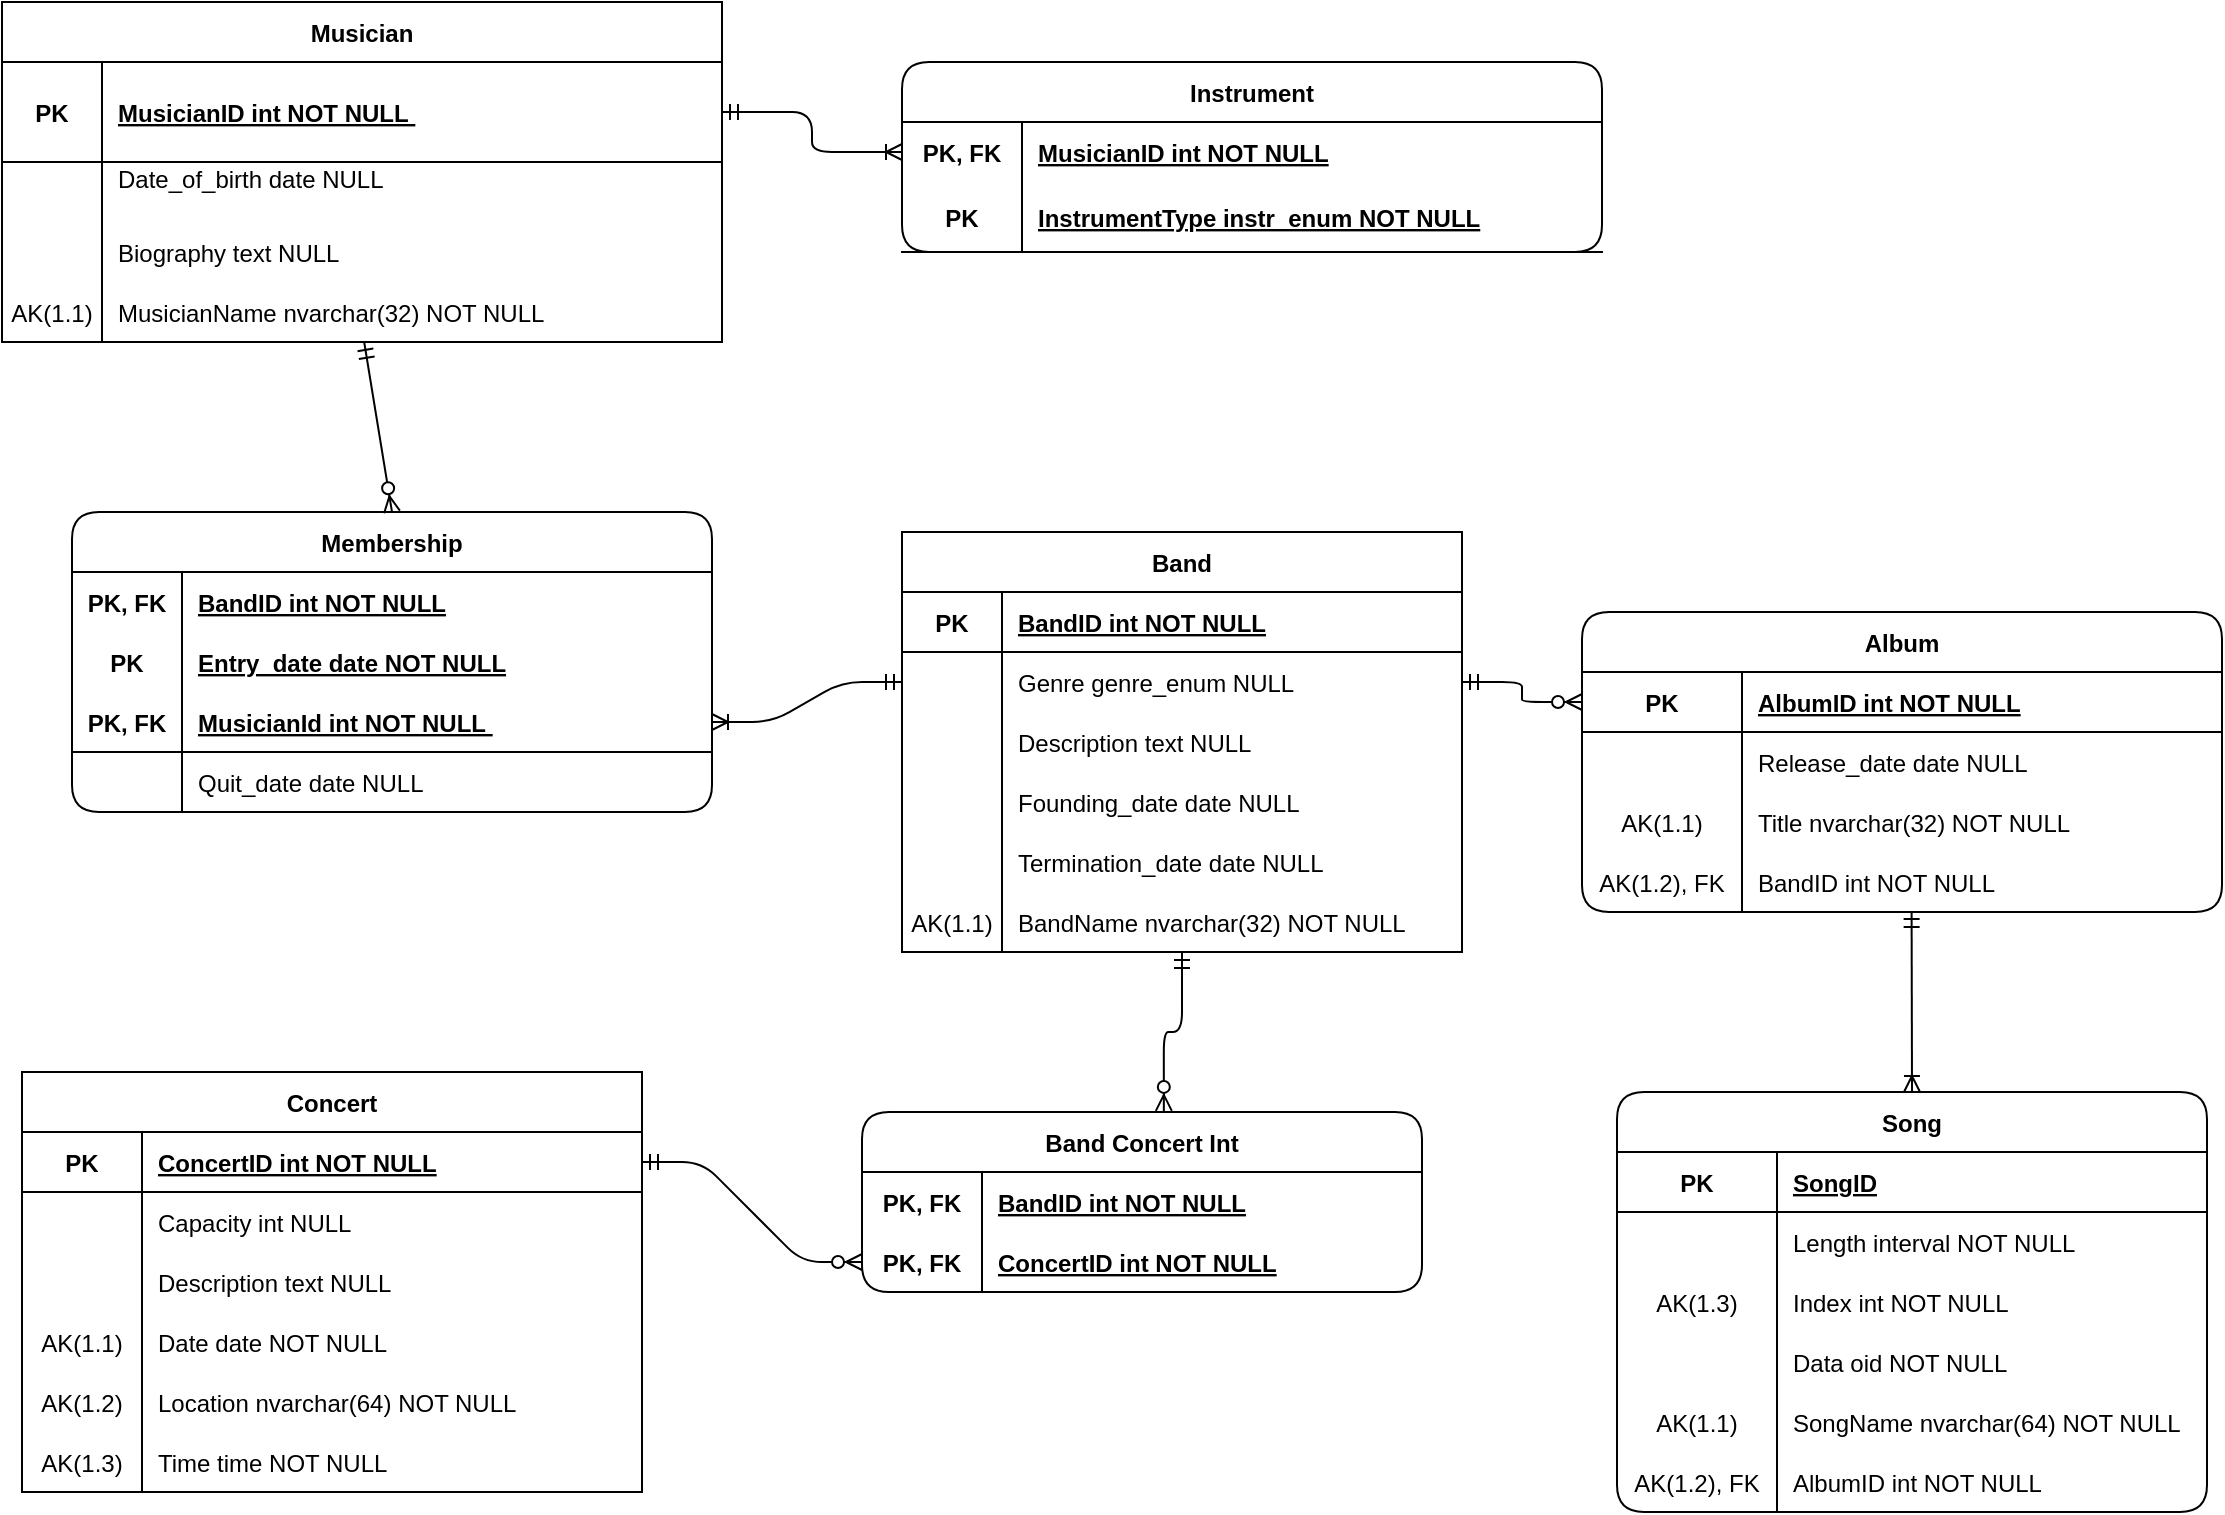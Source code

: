 <mxfile version="20.0.3" type="device"><diagram id="R2lEEEUBdFMjLlhIrx00" name="Page-1"><mxGraphModel dx="1850" dy="1039" grid="1" gridSize="10" guides="1" tooltips="1" connect="1" arrows="1" fold="1" page="1" pageScale="1" pageWidth="850" pageHeight="1100" math="0" shadow="0" extFonts="Permanent Marker^https://fonts.googleapis.com/css?family=Permanent+Marker"><root><mxCell id="0"/><mxCell id="1" parent="0"/><mxCell id="xTZZVAkyk7lXXbGKbWj4-20" value="Instrument" style="shape=table;startSize=30;container=1;collapsible=1;childLayout=tableLayout;fixedRows=1;rowLines=0;fontStyle=1;align=center;resizeLast=1;rounded=1;" parent="1" vertex="1"><mxGeometry x="390" y="45" width="350" height="95" as="geometry"/></mxCell><mxCell id="xTZZVAkyk7lXXbGKbWj4-21" value="" style="shape=partialRectangle;collapsible=0;dropTarget=0;pointerEvents=0;fillColor=none;top=0;left=0;bottom=0;right=0;points=[[0,0.5],[1,0.5]];portConstraint=eastwest;" parent="xTZZVAkyk7lXXbGKbWj4-20" vertex="1"><mxGeometry y="30" width="350" height="30" as="geometry"/></mxCell><mxCell id="xTZZVAkyk7lXXbGKbWj4-22" value="PK, FK" style="shape=partialRectangle;connectable=0;fillColor=none;top=0;left=0;bottom=0;right=0;fontStyle=1;overflow=hidden;" parent="xTZZVAkyk7lXXbGKbWj4-21" vertex="1"><mxGeometry width="60" height="30" as="geometry"><mxRectangle width="60" height="30" as="alternateBounds"/></mxGeometry></mxCell><mxCell id="xTZZVAkyk7lXXbGKbWj4-23" value="MusicianID int NOT NULL" style="shape=partialRectangle;connectable=0;fillColor=none;top=0;left=0;bottom=0;right=0;align=left;spacingLeft=6;fontStyle=5;overflow=hidden;" parent="xTZZVAkyk7lXXbGKbWj4-21" vertex="1"><mxGeometry x="60" width="290" height="30" as="geometry"><mxRectangle width="290" height="30" as="alternateBounds"/></mxGeometry></mxCell><mxCell id="xTZZVAkyk7lXXbGKbWj4-24" value="" style="shape=partialRectangle;collapsible=0;dropTarget=0;pointerEvents=0;fillColor=none;top=0;left=0;bottom=1;right=0;points=[[0,0.5],[1,0.5]];portConstraint=eastwest;" parent="xTZZVAkyk7lXXbGKbWj4-20" vertex="1"><mxGeometry y="60" width="350" height="35" as="geometry"/></mxCell><mxCell id="xTZZVAkyk7lXXbGKbWj4-25" value="PK" style="shape=partialRectangle;connectable=0;fillColor=none;top=0;left=0;bottom=0;right=0;fontStyle=1;overflow=hidden;" parent="xTZZVAkyk7lXXbGKbWj4-24" vertex="1"><mxGeometry width="60" height="35" as="geometry"><mxRectangle width="60" height="35" as="alternateBounds"/></mxGeometry></mxCell><mxCell id="xTZZVAkyk7lXXbGKbWj4-26" value="InstrumentType instr_enum NOT NULL" style="shape=partialRectangle;connectable=0;fillColor=none;top=0;left=0;bottom=0;right=0;align=left;spacingLeft=6;fontStyle=5;overflow=hidden;" parent="xTZZVAkyk7lXXbGKbWj4-24" vertex="1"><mxGeometry x="60" width="290" height="35" as="geometry"><mxRectangle width="290" height="35" as="alternateBounds"/></mxGeometry></mxCell><object label="Musician" Biography="Text NULL" id="C-vyLk0tnHw3VtMMgP7b-23"><mxCell style="shape=table;startSize=30;container=1;collapsible=1;childLayout=tableLayout;fixedRows=1;rowLines=0;fontStyle=1;align=center;resizeLast=1;" parent="1" vertex="1"><mxGeometry x="-60" y="15" width="360" height="170" as="geometry"/></mxCell></object><mxCell id="C-vyLk0tnHw3VtMMgP7b-24" value="" style="shape=partialRectangle;collapsible=0;dropTarget=0;pointerEvents=0;fillColor=none;points=[[0,0.5],[1,0.5]];portConstraint=eastwest;top=0;left=0;right=0;bottom=1;" parent="C-vyLk0tnHw3VtMMgP7b-23" vertex="1"><mxGeometry y="30" width="360" height="50" as="geometry"/></mxCell><mxCell id="C-vyLk0tnHw3VtMMgP7b-25" value="PK" style="shape=partialRectangle;overflow=hidden;connectable=0;fillColor=none;top=0;left=0;bottom=0;right=0;fontStyle=1;" parent="C-vyLk0tnHw3VtMMgP7b-24" vertex="1"><mxGeometry width="50.0" height="50" as="geometry"><mxRectangle width="50.0" height="50" as="alternateBounds"/></mxGeometry></mxCell><mxCell id="C-vyLk0tnHw3VtMMgP7b-26" value="MusicianID int NOT NULL " style="shape=partialRectangle;overflow=hidden;connectable=0;fillColor=none;top=0;left=0;bottom=0;right=0;align=left;spacingLeft=6;fontStyle=5;" parent="C-vyLk0tnHw3VtMMgP7b-24" vertex="1"><mxGeometry x="50.0" width="310.0" height="50" as="geometry"><mxRectangle width="310.0" height="50" as="alternateBounds"/></mxGeometry></mxCell><mxCell id="C-vyLk0tnHw3VtMMgP7b-27" value="" style="shape=partialRectangle;collapsible=0;dropTarget=0;pointerEvents=0;fillColor=none;points=[[0,0.5],[1,0.5]];portConstraint=eastwest;top=0;left=0;right=0;bottom=0;" parent="C-vyLk0tnHw3VtMMgP7b-23" vertex="1"><mxGeometry y="80" width="360" height="30" as="geometry"/></mxCell><mxCell id="C-vyLk0tnHw3VtMMgP7b-28" value="" style="shape=partialRectangle;overflow=hidden;connectable=0;fillColor=none;top=0;left=0;bottom=0;right=0;" parent="C-vyLk0tnHw3VtMMgP7b-27" vertex="1"><mxGeometry width="50.0" height="30" as="geometry"><mxRectangle width="50.0" height="30" as="alternateBounds"/></mxGeometry></mxCell><mxCell id="C-vyLk0tnHw3VtMMgP7b-29" value="Date_of_birth date NULL&#10;" style="shape=partialRectangle;overflow=hidden;connectable=0;fillColor=none;top=0;left=0;bottom=0;right=0;align=left;spacingLeft=6;fontStyle=0" parent="C-vyLk0tnHw3VtMMgP7b-27" vertex="1"><mxGeometry x="50.0" width="310.0" height="30" as="geometry"><mxRectangle width="310.0" height="30" as="alternateBounds"/></mxGeometry></mxCell><mxCell id="u8wrcZHTgbSGfbCjMqY_-5" value="" style="shape=partialRectangle;collapsible=0;dropTarget=0;pointerEvents=0;fillColor=none;points=[[0,0.5],[1,0.5]];portConstraint=eastwest;top=0;left=0;right=0;bottom=0;" parent="C-vyLk0tnHw3VtMMgP7b-23" vertex="1"><mxGeometry y="110" width="360" height="30" as="geometry"/></mxCell><mxCell id="u8wrcZHTgbSGfbCjMqY_-6" value="" style="shape=partialRectangle;overflow=hidden;connectable=0;fillColor=none;top=0;left=0;bottom=0;right=0;" parent="u8wrcZHTgbSGfbCjMqY_-5" vertex="1"><mxGeometry width="50.0" height="30" as="geometry"><mxRectangle width="50.0" height="30" as="alternateBounds"/></mxGeometry></mxCell><mxCell id="u8wrcZHTgbSGfbCjMqY_-7" value="Biography text NULL" style="shape=partialRectangle;overflow=hidden;connectable=0;fillColor=none;top=0;left=0;bottom=0;right=0;align=left;spacingLeft=6;fontStyle=0" parent="u8wrcZHTgbSGfbCjMqY_-5" vertex="1"><mxGeometry x="50.0" width="310.0" height="30" as="geometry"><mxRectangle width="310.0" height="30" as="alternateBounds"/></mxGeometry></mxCell><mxCell id="u8wrcZHTgbSGfbCjMqY_-8" value="" style="shape=partialRectangle;collapsible=0;dropTarget=0;pointerEvents=0;fillColor=none;points=[[0,0.5],[1,0.5]];portConstraint=eastwest;top=0;left=0;right=0;bottom=0;" parent="C-vyLk0tnHw3VtMMgP7b-23" vertex="1"><mxGeometry y="140" width="360" height="30" as="geometry"/></mxCell><mxCell id="u8wrcZHTgbSGfbCjMqY_-9" value="AK(1.1)" style="shape=partialRectangle;overflow=hidden;connectable=0;fillColor=none;top=0;left=0;bottom=0;right=0;" parent="u8wrcZHTgbSGfbCjMqY_-8" vertex="1"><mxGeometry width="50.0" height="30" as="geometry"><mxRectangle width="50.0" height="30" as="alternateBounds"/></mxGeometry></mxCell><mxCell id="u8wrcZHTgbSGfbCjMqY_-10" value="MusicianName nvarchar(32) NOT NULL" style="shape=partialRectangle;overflow=hidden;connectable=0;fillColor=none;top=0;left=0;bottom=0;right=0;align=left;spacingLeft=6;fontStyle=0" parent="u8wrcZHTgbSGfbCjMqY_-8" vertex="1"><mxGeometry x="50.0" width="310.0" height="30" as="geometry"><mxRectangle width="310.0" height="30" as="alternateBounds"/></mxGeometry></mxCell><mxCell id="xTZZVAkyk7lXXbGKbWj4-35" value="" style="edgeStyle=orthogonalEdgeStyle;fontSize=12;html=1;endArrow=ERoneToMany;startArrow=ERmandOne;entryX=0;entryY=0.5;entryDx=0;entryDy=0;exitX=1;exitY=0.5;exitDx=0;exitDy=0;" parent="1" source="C-vyLk0tnHw3VtMMgP7b-24" target="xTZZVAkyk7lXXbGKbWj4-21" edge="1"><mxGeometry width="100" height="100" relative="1" as="geometry"><mxPoint x="333" y="47" as="sourcePoint"/><mxPoint x="430" y="40" as="targetPoint"/></mxGeometry></mxCell><mxCell id="xTZZVAkyk7lXXbGKbWj4-69" value="Membership" style="shape=table;startSize=30;container=1;collapsible=1;childLayout=tableLayout;fixedRows=1;rowLines=0;fontStyle=1;align=center;resizeLast=1;pointerEvents=0;fillColor=none;rounded=1;" parent="1" vertex="1"><mxGeometry x="-25" y="270" width="320" height="150" as="geometry"><mxRectangle x="-15" y="320" width="100" height="30" as="alternateBounds"/></mxGeometry></mxCell><mxCell id="xTZZVAkyk7lXXbGKbWj4-70" value="" style="shape=partialRectangle;collapsible=0;dropTarget=0;pointerEvents=0;fillColor=none;top=0;left=0;bottom=0;right=0;points=[[0,0.5],[1,0.5]];portConstraint=eastwest;" parent="xTZZVAkyk7lXXbGKbWj4-69" vertex="1"><mxGeometry y="30" width="320" height="30" as="geometry"/></mxCell><mxCell id="xTZZVAkyk7lXXbGKbWj4-71" value="PK, FK" style="shape=partialRectangle;connectable=0;fillColor=none;top=0;left=0;bottom=0;right=0;fontStyle=1;overflow=hidden;" parent="xTZZVAkyk7lXXbGKbWj4-70" vertex="1"><mxGeometry width="55.0" height="30" as="geometry"><mxRectangle width="55.0" height="30" as="alternateBounds"/></mxGeometry></mxCell><mxCell id="xTZZVAkyk7lXXbGKbWj4-72" value="BandID int NOT NULL" style="shape=partialRectangle;connectable=0;fillColor=none;top=0;left=0;bottom=0;right=0;align=left;spacingLeft=6;fontStyle=5;overflow=hidden;" parent="xTZZVAkyk7lXXbGKbWj4-70" vertex="1"><mxGeometry x="55.0" width="265.0" height="30" as="geometry"><mxRectangle width="265.0" height="30" as="alternateBounds"/></mxGeometry></mxCell><mxCell id="xTZZVAkyk7lXXbGKbWj4-76" value="" style="shape=partialRectangle;collapsible=0;dropTarget=0;pointerEvents=0;fillColor=none;top=0;left=0;bottom=0;right=0;points=[[0,0.5],[1,0.5]];portConstraint=eastwest;" parent="xTZZVAkyk7lXXbGKbWj4-69" vertex="1"><mxGeometry y="60" width="320" height="30" as="geometry"/></mxCell><mxCell id="xTZZVAkyk7lXXbGKbWj4-77" value="PK" style="shape=partialRectangle;connectable=0;fillColor=none;top=0;left=0;bottom=0;right=0;editable=1;overflow=hidden;fontStyle=1" parent="xTZZVAkyk7lXXbGKbWj4-76" vertex="1"><mxGeometry width="55.0" height="30" as="geometry"><mxRectangle width="55.0" height="30" as="alternateBounds"/></mxGeometry></mxCell><mxCell id="xTZZVAkyk7lXXbGKbWj4-78" value="Entry_date date NOT NULL" style="shape=partialRectangle;connectable=0;fillColor=none;top=0;left=0;bottom=0;right=0;align=left;spacingLeft=6;overflow=hidden;shadow=0;fontStyle=5" parent="xTZZVAkyk7lXXbGKbWj4-76" vertex="1"><mxGeometry x="55.0" width="265.0" height="30" as="geometry"><mxRectangle width="265.0" height="30" as="alternateBounds"/></mxGeometry></mxCell><mxCell id="xTZZVAkyk7lXXbGKbWj4-73" value="" style="shape=partialRectangle;collapsible=0;dropTarget=0;pointerEvents=0;fillColor=none;top=0;left=0;bottom=0;right=0;points=[[0,0.5],[1,0.5]];portConstraint=eastwest;" parent="xTZZVAkyk7lXXbGKbWj4-69" vertex="1"><mxGeometry y="90" width="320" height="30" as="geometry"/></mxCell><mxCell id="xTZZVAkyk7lXXbGKbWj4-74" value="PK, FK" style="shape=partialRectangle;connectable=0;fillColor=none;top=0;left=0;bottom=1;right=0;fontStyle=1;overflow=hidden;" parent="xTZZVAkyk7lXXbGKbWj4-73" vertex="1"><mxGeometry width="55.0" height="30" as="geometry"><mxRectangle width="55.0" height="30" as="alternateBounds"/></mxGeometry></mxCell><mxCell id="xTZZVAkyk7lXXbGKbWj4-75" value="MusicianId int NOT NULL " style="shape=partialRectangle;connectable=0;fillColor=none;top=0;left=0;bottom=1;right=0;align=left;spacingLeft=6;fontStyle=5;overflow=hidden;" parent="xTZZVAkyk7lXXbGKbWj4-73" vertex="1"><mxGeometry x="55.0" width="265.0" height="30" as="geometry"><mxRectangle width="265.0" height="30" as="alternateBounds"/></mxGeometry></mxCell><mxCell id="xTZZVAkyk7lXXbGKbWj4-79" value="" style="shape=partialRectangle;collapsible=0;dropTarget=0;pointerEvents=0;fillColor=none;top=0;left=0;bottom=0;right=0;points=[[0,0.5],[1,0.5]];portConstraint=eastwest;" parent="xTZZVAkyk7lXXbGKbWj4-69" vertex="1"><mxGeometry y="120" width="320" height="30" as="geometry"/></mxCell><mxCell id="xTZZVAkyk7lXXbGKbWj4-80" value="" style="shape=partialRectangle;connectable=0;fillColor=none;top=0;left=0;bottom=0;right=0;editable=1;overflow=hidden;" parent="xTZZVAkyk7lXXbGKbWj4-79" vertex="1"><mxGeometry width="55.0" height="30" as="geometry"><mxRectangle width="55.0" height="30" as="alternateBounds"/></mxGeometry></mxCell><mxCell id="xTZZVAkyk7lXXbGKbWj4-81" value="Quit_date date NULL" style="shape=partialRectangle;connectable=0;fillColor=none;top=0;left=0;bottom=0;right=0;align=left;spacingLeft=6;overflow=hidden;" parent="xTZZVAkyk7lXXbGKbWj4-79" vertex="1"><mxGeometry x="55.0" width="265.0" height="30" as="geometry"><mxRectangle width="265.0" height="30" as="alternateBounds"/></mxGeometry></mxCell><mxCell id="xTZZVAkyk7lXXbGKbWj4-84" value="Band" style="shape=table;startSize=30;container=1;collapsible=1;childLayout=tableLayout;fixedRows=1;rowLines=0;fontStyle=1;align=center;resizeLast=1;rounded=0;pointerEvents=0;fillColor=none;shadow=0;sketch=0;" parent="1" vertex="1"><mxGeometry x="390" y="280" width="280" height="210" as="geometry"/></mxCell><mxCell id="xTZZVAkyk7lXXbGKbWj4-85" value="" style="shape=partialRectangle;collapsible=0;dropTarget=0;pointerEvents=0;fillColor=none;top=0;left=0;bottom=1;right=0;points=[[0,0.5],[1,0.5]];portConstraint=eastwest;" parent="xTZZVAkyk7lXXbGKbWj4-84" vertex="1"><mxGeometry y="30" width="280" height="30" as="geometry"/></mxCell><mxCell id="xTZZVAkyk7lXXbGKbWj4-86" value="PK" style="shape=partialRectangle;connectable=0;fillColor=none;top=0;left=0;bottom=0;right=0;fontStyle=1;overflow=hidden;" parent="xTZZVAkyk7lXXbGKbWj4-85" vertex="1"><mxGeometry width="50.0" height="30" as="geometry"><mxRectangle width="50.0" height="30" as="alternateBounds"/></mxGeometry></mxCell><mxCell id="xTZZVAkyk7lXXbGKbWj4-87" value="BandID int NOT NULL" style="shape=partialRectangle;connectable=0;fillColor=none;top=0;left=0;bottom=0;right=0;align=left;spacingLeft=6;fontStyle=5;overflow=hidden;" parent="xTZZVAkyk7lXXbGKbWj4-85" vertex="1"><mxGeometry x="50.0" width="230.0" height="30" as="geometry"><mxRectangle width="230.0" height="30" as="alternateBounds"/></mxGeometry></mxCell><mxCell id="xTZZVAkyk7lXXbGKbWj4-88" value="" style="shape=partialRectangle;collapsible=0;dropTarget=0;pointerEvents=0;fillColor=none;top=0;left=0;bottom=0;right=0;points=[[0,0.5],[1,0.5]];portConstraint=eastwest;" parent="xTZZVAkyk7lXXbGKbWj4-84" vertex="1"><mxGeometry y="60" width="280" height="30" as="geometry"/></mxCell><mxCell id="xTZZVAkyk7lXXbGKbWj4-89" value="" style="shape=partialRectangle;connectable=0;fillColor=none;top=0;left=0;bottom=0;right=0;editable=1;overflow=hidden;" parent="xTZZVAkyk7lXXbGKbWj4-88" vertex="1"><mxGeometry width="50.0" height="30" as="geometry"><mxRectangle width="50.0" height="30" as="alternateBounds"/></mxGeometry></mxCell><mxCell id="xTZZVAkyk7lXXbGKbWj4-90" value="Genre genre_enum NULL" style="shape=partialRectangle;connectable=0;fillColor=none;top=0;left=0;bottom=0;right=0;align=left;spacingLeft=6;overflow=hidden;" parent="xTZZVAkyk7lXXbGKbWj4-88" vertex="1"><mxGeometry x="50.0" width="230.0" height="30" as="geometry"><mxRectangle width="230.0" height="30" as="alternateBounds"/></mxGeometry></mxCell><mxCell id="ByFdEt-FAsv2OfUIZROb-1" value="" style="shape=partialRectangle;collapsible=0;dropTarget=0;pointerEvents=0;fillColor=none;top=0;left=0;bottom=0;right=0;points=[[0,0.5],[1,0.5]];portConstraint=eastwest;" parent="xTZZVAkyk7lXXbGKbWj4-84" vertex="1"><mxGeometry y="90" width="280" height="30" as="geometry"/></mxCell><mxCell id="ByFdEt-FAsv2OfUIZROb-2" value="" style="shape=partialRectangle;connectable=0;fillColor=none;top=0;left=0;bottom=0;right=0;editable=1;overflow=hidden;" parent="ByFdEt-FAsv2OfUIZROb-1" vertex="1"><mxGeometry width="50.0" height="30" as="geometry"><mxRectangle width="50.0" height="30" as="alternateBounds"/></mxGeometry></mxCell><mxCell id="ByFdEt-FAsv2OfUIZROb-3" value="Description text NULL" style="shape=partialRectangle;connectable=0;fillColor=none;top=0;left=0;bottom=0;right=0;align=left;spacingLeft=6;overflow=hidden;" parent="ByFdEt-FAsv2OfUIZROb-1" vertex="1"><mxGeometry x="50.0" width="230.0" height="30" as="geometry"><mxRectangle width="230.0" height="30" as="alternateBounds"/></mxGeometry></mxCell><mxCell id="xTZZVAkyk7lXXbGKbWj4-91" value="" style="shape=partialRectangle;collapsible=0;dropTarget=0;pointerEvents=0;fillColor=none;top=0;left=0;bottom=0;right=0;points=[[0,0.5],[1,0.5]];portConstraint=eastwest;" parent="xTZZVAkyk7lXXbGKbWj4-84" vertex="1"><mxGeometry y="120" width="280" height="30" as="geometry"/></mxCell><mxCell id="xTZZVAkyk7lXXbGKbWj4-92" value="" style="shape=partialRectangle;connectable=0;fillColor=none;top=0;left=0;bottom=0;right=0;editable=1;overflow=hidden;" parent="xTZZVAkyk7lXXbGKbWj4-91" vertex="1"><mxGeometry width="50.0" height="30" as="geometry"><mxRectangle width="50.0" height="30" as="alternateBounds"/></mxGeometry></mxCell><mxCell id="xTZZVAkyk7lXXbGKbWj4-93" value="Founding_date date NULL" style="shape=partialRectangle;connectable=0;fillColor=none;top=0;left=0;bottom=0;right=0;align=left;spacingLeft=6;overflow=hidden;" parent="xTZZVAkyk7lXXbGKbWj4-91" vertex="1"><mxGeometry x="50.0" width="230.0" height="30" as="geometry"><mxRectangle width="230.0" height="30" as="alternateBounds"/></mxGeometry></mxCell><mxCell id="xTZZVAkyk7lXXbGKbWj4-94" value="" style="shape=partialRectangle;collapsible=0;dropTarget=0;pointerEvents=0;fillColor=none;top=0;left=0;bottom=0;right=0;points=[[0,0.5],[1,0.5]];portConstraint=eastwest;" parent="xTZZVAkyk7lXXbGKbWj4-84" vertex="1"><mxGeometry y="150" width="280" height="30" as="geometry"/></mxCell><mxCell id="xTZZVAkyk7lXXbGKbWj4-95" value="" style="shape=partialRectangle;connectable=0;fillColor=none;top=0;left=0;bottom=0;right=0;editable=1;overflow=hidden;" parent="xTZZVAkyk7lXXbGKbWj4-94" vertex="1"><mxGeometry width="50.0" height="30" as="geometry"><mxRectangle width="50.0" height="30" as="alternateBounds"/></mxGeometry></mxCell><mxCell id="xTZZVAkyk7lXXbGKbWj4-96" value="Termination_date date NULL" style="shape=partialRectangle;connectable=0;fillColor=none;top=0;left=0;bottom=0;right=0;align=left;spacingLeft=6;overflow=hidden;" parent="xTZZVAkyk7lXXbGKbWj4-94" vertex="1"><mxGeometry x="50.0" width="230.0" height="30" as="geometry"><mxRectangle width="230.0" height="30" as="alternateBounds"/></mxGeometry></mxCell><mxCell id="u8wrcZHTgbSGfbCjMqY_-23" value="" style="shape=partialRectangle;collapsible=0;dropTarget=0;pointerEvents=0;fillColor=none;top=0;left=0;bottom=0;right=0;points=[[0,0.5],[1,0.5]];portConstraint=eastwest;" parent="xTZZVAkyk7lXXbGKbWj4-84" vertex="1"><mxGeometry y="180" width="280" height="30" as="geometry"/></mxCell><mxCell id="u8wrcZHTgbSGfbCjMqY_-24" value="AK(1.1)" style="shape=partialRectangle;connectable=0;fillColor=none;top=0;left=0;bottom=0;right=0;editable=1;overflow=hidden;" parent="u8wrcZHTgbSGfbCjMqY_-23" vertex="1"><mxGeometry width="50.0" height="30" as="geometry"><mxRectangle width="50.0" height="30" as="alternateBounds"/></mxGeometry></mxCell><mxCell id="u8wrcZHTgbSGfbCjMqY_-25" value="BandName nvarchar(32) NOT NULL" style="shape=partialRectangle;connectable=0;fillColor=none;top=0;left=0;bottom=0;right=0;align=left;spacingLeft=6;overflow=hidden;" parent="u8wrcZHTgbSGfbCjMqY_-23" vertex="1"><mxGeometry x="50.0" width="230.0" height="30" as="geometry"><mxRectangle width="230.0" height="30" as="alternateBounds"/></mxGeometry></mxCell><mxCell id="xTZZVAkyk7lXXbGKbWj4-97" value="" style="fontSize=12;html=1;endArrow=ERzeroToMany;startArrow=ERmandOne;entryX=0.5;entryY=0;entryDx=0;entryDy=0;exitX=0.503;exitY=1;exitDx=0;exitDy=0;exitPerimeter=0;" parent="1" source="u8wrcZHTgbSGfbCjMqY_-8" target="xTZZVAkyk7lXXbGKbWj4-69" edge="1"><mxGeometry width="100" height="100" relative="1" as="geometry"><mxPoint x="135" y="190" as="sourcePoint"/><mxPoint x="40" y="260" as="targetPoint"/></mxGeometry></mxCell><mxCell id="xTZZVAkyk7lXXbGKbWj4-98" value="" style="edgeStyle=entityRelationEdgeStyle;fontSize=12;html=1;endArrow=ERoneToMany;startArrow=ERmandOne;entryX=1;entryY=0.5;entryDx=0;entryDy=0;exitX=0;exitY=0.5;exitDx=0;exitDy=0;" parent="1" source="xTZZVAkyk7lXXbGKbWj4-88" target="xTZZVAkyk7lXXbGKbWj4-73" edge="1"><mxGeometry width="100" height="100" relative="1" as="geometry"><mxPoint x="380" y="340" as="sourcePoint"/><mxPoint x="385" y="370" as="targetPoint"/></mxGeometry></mxCell><mxCell id="xTZZVAkyk7lXXbGKbWj4-99" value="Concert" style="shape=table;startSize=30;container=1;collapsible=1;childLayout=tableLayout;fixedRows=1;rowLines=0;fontStyle=1;align=center;resizeLast=1;rounded=0;shadow=0;sketch=0;pointerEvents=0;fillColor=none;" parent="1" vertex="1"><mxGeometry x="-50" y="550" width="310" height="210" as="geometry"/></mxCell><mxCell id="xTZZVAkyk7lXXbGKbWj4-100" value="" style="shape=partialRectangle;collapsible=0;dropTarget=0;pointerEvents=0;fillColor=none;top=0;left=0;bottom=1;right=0;points=[[0,0.5],[1,0.5]];portConstraint=eastwest;" parent="xTZZVAkyk7lXXbGKbWj4-99" vertex="1"><mxGeometry y="30" width="310" height="30" as="geometry"/></mxCell><mxCell id="xTZZVAkyk7lXXbGKbWj4-101" value="PK" style="shape=partialRectangle;connectable=0;fillColor=none;top=0;left=0;bottom=0;right=0;fontStyle=1;overflow=hidden;" parent="xTZZVAkyk7lXXbGKbWj4-100" vertex="1"><mxGeometry width="60" height="30" as="geometry"><mxRectangle width="60" height="30" as="alternateBounds"/></mxGeometry></mxCell><mxCell id="xTZZVAkyk7lXXbGKbWj4-102" value="ConcertID int NOT NULL" style="shape=partialRectangle;connectable=0;fillColor=none;top=0;left=0;bottom=0;right=0;align=left;spacingLeft=6;fontStyle=5;overflow=hidden;" parent="xTZZVAkyk7lXXbGKbWj4-100" vertex="1"><mxGeometry x="60" width="250" height="30" as="geometry"><mxRectangle width="250" height="30" as="alternateBounds"/></mxGeometry></mxCell><mxCell id="xTZZVAkyk7lXXbGKbWj4-106" value="" style="shape=partialRectangle;collapsible=0;dropTarget=0;pointerEvents=0;fillColor=none;top=0;left=0;bottom=0;right=0;points=[[0,0.5],[1,0.5]];portConstraint=eastwest;" parent="xTZZVAkyk7lXXbGKbWj4-99" vertex="1"><mxGeometry y="60" width="310" height="30" as="geometry"/></mxCell><mxCell id="xTZZVAkyk7lXXbGKbWj4-107" value="" style="shape=partialRectangle;connectable=0;fillColor=none;top=0;left=0;bottom=0;right=0;editable=1;overflow=hidden;" parent="xTZZVAkyk7lXXbGKbWj4-106" vertex="1"><mxGeometry width="60" height="30" as="geometry"><mxRectangle width="60" height="30" as="alternateBounds"/></mxGeometry></mxCell><mxCell id="xTZZVAkyk7lXXbGKbWj4-108" value="Capacity int NULL" style="shape=partialRectangle;connectable=0;fillColor=none;top=0;left=0;bottom=0;right=0;align=left;spacingLeft=6;overflow=hidden;" parent="xTZZVAkyk7lXXbGKbWj4-106" vertex="1"><mxGeometry x="60" width="250" height="30" as="geometry"><mxRectangle width="250" height="30" as="alternateBounds"/></mxGeometry></mxCell><mxCell id="O1KJuKW2YErlgRSdxIiz-1" value="" style="shape=partialRectangle;collapsible=0;dropTarget=0;pointerEvents=0;fillColor=none;top=0;left=0;bottom=0;right=0;points=[[0,0.5],[1,0.5]];portConstraint=eastwest;" parent="xTZZVAkyk7lXXbGKbWj4-99" vertex="1"><mxGeometry y="90" width="310" height="30" as="geometry"/></mxCell><mxCell id="O1KJuKW2YErlgRSdxIiz-2" value="" style="shape=partialRectangle;connectable=0;fillColor=none;top=0;left=0;bottom=0;right=0;editable=1;overflow=hidden;" parent="O1KJuKW2YErlgRSdxIiz-1" vertex="1"><mxGeometry width="60" height="30" as="geometry"><mxRectangle width="60" height="30" as="alternateBounds"/></mxGeometry></mxCell><mxCell id="O1KJuKW2YErlgRSdxIiz-3" value="Description text NULL" style="shape=partialRectangle;connectable=0;fillColor=none;top=0;left=0;bottom=0;right=0;align=left;spacingLeft=6;overflow=hidden;" parent="O1KJuKW2YErlgRSdxIiz-1" vertex="1"><mxGeometry x="60" width="250" height="30" as="geometry"><mxRectangle width="250" height="30" as="alternateBounds"/></mxGeometry></mxCell><mxCell id="u8wrcZHTgbSGfbCjMqY_-34" value="" style="shape=partialRectangle;collapsible=0;dropTarget=0;pointerEvents=0;fillColor=none;top=0;left=0;bottom=0;right=0;points=[[0,0.5],[1,0.5]];portConstraint=eastwest;" parent="xTZZVAkyk7lXXbGKbWj4-99" vertex="1"><mxGeometry y="120" width="310" height="30" as="geometry"/></mxCell><mxCell id="u8wrcZHTgbSGfbCjMqY_-35" value="AK(1.1)" style="shape=partialRectangle;connectable=0;fillColor=none;top=0;left=0;bottom=0;right=0;editable=1;overflow=hidden;" parent="u8wrcZHTgbSGfbCjMqY_-34" vertex="1"><mxGeometry width="60" height="30" as="geometry"><mxRectangle width="60" height="30" as="alternateBounds"/></mxGeometry></mxCell><mxCell id="u8wrcZHTgbSGfbCjMqY_-36" value="Date date NOT NULL" style="shape=partialRectangle;connectable=0;fillColor=none;top=0;left=0;bottom=0;right=0;align=left;spacingLeft=6;overflow=hidden;" parent="u8wrcZHTgbSGfbCjMqY_-34" vertex="1"><mxGeometry x="60" width="250" height="30" as="geometry"><mxRectangle width="250" height="30" as="alternateBounds"/></mxGeometry></mxCell><mxCell id="u8wrcZHTgbSGfbCjMqY_-37" value="" style="shape=partialRectangle;collapsible=0;dropTarget=0;pointerEvents=0;fillColor=none;top=0;left=0;bottom=0;right=0;points=[[0,0.5],[1,0.5]];portConstraint=eastwest;" parent="xTZZVAkyk7lXXbGKbWj4-99" vertex="1"><mxGeometry y="150" width="310" height="30" as="geometry"/></mxCell><mxCell id="u8wrcZHTgbSGfbCjMqY_-38" value="AK(1.2)" style="shape=partialRectangle;connectable=0;fillColor=none;top=0;left=0;bottom=0;right=0;editable=1;overflow=hidden;" parent="u8wrcZHTgbSGfbCjMqY_-37" vertex="1"><mxGeometry width="60" height="30" as="geometry"><mxRectangle width="60" height="30" as="alternateBounds"/></mxGeometry></mxCell><mxCell id="u8wrcZHTgbSGfbCjMqY_-39" value="Location nvarchar(64) NOT NULL" style="shape=partialRectangle;connectable=0;fillColor=none;top=0;left=0;bottom=0;right=0;align=left;spacingLeft=6;overflow=hidden;" parent="u8wrcZHTgbSGfbCjMqY_-37" vertex="1"><mxGeometry x="60" width="250" height="30" as="geometry"><mxRectangle width="250" height="30" as="alternateBounds"/></mxGeometry></mxCell><mxCell id="u8wrcZHTgbSGfbCjMqY_-40" value="" style="shape=partialRectangle;collapsible=0;dropTarget=0;pointerEvents=0;fillColor=none;top=0;left=0;bottom=0;right=0;points=[[0,0.5],[1,0.5]];portConstraint=eastwest;" parent="xTZZVAkyk7lXXbGKbWj4-99" vertex="1"><mxGeometry y="180" width="310" height="30" as="geometry"/></mxCell><mxCell id="u8wrcZHTgbSGfbCjMqY_-41" value="AK(1.3)" style="shape=partialRectangle;connectable=0;fillColor=none;top=0;left=0;bottom=0;right=0;editable=1;overflow=hidden;" parent="u8wrcZHTgbSGfbCjMqY_-40" vertex="1"><mxGeometry width="60" height="30" as="geometry"><mxRectangle width="60" height="30" as="alternateBounds"/></mxGeometry></mxCell><mxCell id="u8wrcZHTgbSGfbCjMqY_-42" value="Time time NOT NULL" style="shape=partialRectangle;connectable=0;fillColor=none;top=0;left=0;bottom=0;right=0;align=left;spacingLeft=6;overflow=hidden;" parent="u8wrcZHTgbSGfbCjMqY_-40" vertex="1"><mxGeometry x="60" width="250" height="30" as="geometry"><mxRectangle width="250" height="30" as="alternateBounds"/></mxGeometry></mxCell><mxCell id="xTZZVAkyk7lXXbGKbWj4-115" value="Band Concert Int" style="shape=table;startSize=30;container=0;collapsible=1;childLayout=tableLayout;fixedRows=1;rowLines=0;fontStyle=1;align=center;resizeLast=1;rounded=1;shadow=0;sketch=0;pointerEvents=0;fillColor=none;bottom=0;left=0;" parent="1" vertex="1"><mxGeometry x="370" y="570" width="280" height="90.0" as="geometry"/></mxCell><mxCell id="xTZZVAkyk7lXXbGKbWj4-116" value="" style="shape=partialRectangle;collapsible=0;dropTarget=0;pointerEvents=0;fillColor=none;top=0;left=0;bottom=0;right=0;points=[[0,0.5],[1,0.5]];portConstraint=eastwest;" parent="xTZZVAkyk7lXXbGKbWj4-115" vertex="1"><mxGeometry y="30" width="280" height="30" as="geometry"/></mxCell><mxCell id="xTZZVAkyk7lXXbGKbWj4-117" value="PK, FK" style="shape=partialRectangle;connectable=0;fillColor=none;top=0;left=0;bottom=0;right=0;fontStyle=1;overflow=hidden;" parent="xTZZVAkyk7lXXbGKbWj4-116" vertex="1"><mxGeometry width="60" height="30" as="geometry"><mxRectangle width="60" height="30" as="alternateBounds"/></mxGeometry></mxCell><mxCell id="xTZZVAkyk7lXXbGKbWj4-118" value="BandID int NOT NULL" style="shape=partialRectangle;connectable=0;fillColor=none;top=0;left=0;bottom=0;right=0;align=left;spacingLeft=6;fontStyle=5;overflow=hidden;" parent="xTZZVAkyk7lXXbGKbWj4-116" vertex="1"><mxGeometry x="60" width="220" height="30" as="geometry"><mxRectangle width="220" height="30" as="alternateBounds"/></mxGeometry></mxCell><mxCell id="xTZZVAkyk7lXXbGKbWj4-119" value="" style="shape=partialRectangle;collapsible=0;dropTarget=0;pointerEvents=0;fillColor=none;top=0;left=0;bottom=0;right=0;points=[[0,0.5],[1,0.5]];portConstraint=eastwest;" parent="xTZZVAkyk7lXXbGKbWj4-115" vertex="1"><mxGeometry y="60" width="280" height="30" as="geometry"/></mxCell><mxCell id="xTZZVAkyk7lXXbGKbWj4-120" value="PK, FK" style="shape=partialRectangle;connectable=0;fillColor=none;top=0;left=0;bottom=0;right=0;fontStyle=1;overflow=hidden;" parent="xTZZVAkyk7lXXbGKbWj4-119" vertex="1"><mxGeometry width="60" height="30" as="geometry"><mxRectangle width="60" height="30" as="alternateBounds"/></mxGeometry></mxCell><mxCell id="xTZZVAkyk7lXXbGKbWj4-121" value="ConcertID int NOT NULL" style="shape=partialRectangle;connectable=0;fillColor=none;top=0;left=0;bottom=0;right=0;align=left;spacingLeft=6;fontStyle=5;overflow=hidden;" parent="xTZZVAkyk7lXXbGKbWj4-119" vertex="1"><mxGeometry x="60" width="220" height="30" as="geometry"><mxRectangle width="220" height="30" as="alternateBounds"/></mxGeometry></mxCell><mxCell id="xTZZVAkyk7lXXbGKbWj4-137" value="" style="edgeStyle=orthogonalEdgeStyle;fontSize=12;html=1;endArrow=ERzeroToMany;startArrow=ERmandOne;exitX=0.5;exitY=1;exitDx=0;exitDy=0;entryX=0.539;entryY=-0.006;entryDx=0;entryDy=0;entryPerimeter=0;" parent="1" source="xTZZVAkyk7lXXbGKbWj4-84" target="xTZZVAkyk7lXXbGKbWj4-115" edge="1"><mxGeometry width="100" height="100" relative="1" as="geometry"><mxPoint x="690" y="460" as="sourcePoint"/><mxPoint x="790" y="360" as="targetPoint"/></mxGeometry></mxCell><mxCell id="xTZZVAkyk7lXXbGKbWj4-139" value="Album" style="shape=table;startSize=30;container=1;collapsible=1;childLayout=tableLayout;fixedRows=1;rowLines=0;fontStyle=1;align=center;resizeLast=1;rounded=1;shadow=0;sketch=0;pointerEvents=0;fillColor=none;" parent="1" vertex="1"><mxGeometry x="730" y="320" width="320" height="150" as="geometry"><mxRectangle x="650" y="320" width="70" height="30" as="alternateBounds"/></mxGeometry></mxCell><mxCell id="xTZZVAkyk7lXXbGKbWj4-143" value="" style="shape=partialRectangle;collapsible=0;dropTarget=0;pointerEvents=0;fillColor=none;top=0;left=0;bottom=1;right=0;points=[[0,0.5],[1,0.5]];portConstraint=eastwest;" parent="xTZZVAkyk7lXXbGKbWj4-139" vertex="1"><mxGeometry y="30" width="320" height="30" as="geometry"/></mxCell><mxCell id="xTZZVAkyk7lXXbGKbWj4-144" value="PK" style="shape=partialRectangle;connectable=0;fillColor=none;top=0;left=0;bottom=0;right=0;fontStyle=1;overflow=hidden;" parent="xTZZVAkyk7lXXbGKbWj4-143" vertex="1"><mxGeometry width="80.0" height="30" as="geometry"><mxRectangle width="80.0" height="30" as="alternateBounds"/></mxGeometry></mxCell><mxCell id="xTZZVAkyk7lXXbGKbWj4-145" value="AlbumID int NOT NULL" style="shape=partialRectangle;connectable=0;fillColor=none;top=0;left=0;bottom=0;right=0;align=left;spacingLeft=6;fontStyle=5;overflow=hidden;" parent="xTZZVAkyk7lXXbGKbWj4-143" vertex="1"><mxGeometry x="80.0" width="240.0" height="30" as="geometry"><mxRectangle width="240.0" height="30" as="alternateBounds"/></mxGeometry></mxCell><mxCell id="xTZZVAkyk7lXXbGKbWj4-149" value="" style="shape=partialRectangle;collapsible=0;dropTarget=0;pointerEvents=0;fillColor=none;top=0;left=0;bottom=0;right=0;points=[[0,0.5],[1,0.5]];portConstraint=eastwest;" parent="xTZZVAkyk7lXXbGKbWj4-139" vertex="1"><mxGeometry y="60" width="320" height="30" as="geometry"/></mxCell><mxCell id="xTZZVAkyk7lXXbGKbWj4-150" value="" style="shape=partialRectangle;connectable=0;fillColor=none;top=0;left=0;bottom=0;right=0;editable=1;overflow=hidden;" parent="xTZZVAkyk7lXXbGKbWj4-149" vertex="1"><mxGeometry width="80.0" height="30" as="geometry"><mxRectangle width="80.0" height="30" as="alternateBounds"/></mxGeometry></mxCell><mxCell id="xTZZVAkyk7lXXbGKbWj4-151" value="Release_date date NULL" style="shape=partialRectangle;connectable=0;fillColor=none;top=0;left=0;bottom=0;right=0;align=left;spacingLeft=6;overflow=hidden;" parent="xTZZVAkyk7lXXbGKbWj4-149" vertex="1"><mxGeometry x="80.0" width="240.0" height="30" as="geometry"><mxRectangle width="240.0" height="30" as="alternateBounds"/></mxGeometry></mxCell><mxCell id="u8wrcZHTgbSGfbCjMqY_-29" value="" style="shape=partialRectangle;collapsible=0;dropTarget=0;pointerEvents=0;fillColor=none;top=0;left=0;bottom=0;right=0;points=[[0,0.5],[1,0.5]];portConstraint=eastwest;" parent="xTZZVAkyk7lXXbGKbWj4-139" vertex="1"><mxGeometry y="90" width="320" height="30" as="geometry"/></mxCell><mxCell id="u8wrcZHTgbSGfbCjMqY_-30" value="AK(1.1)" style="shape=partialRectangle;connectable=0;fillColor=none;top=0;left=0;bottom=0;right=0;editable=1;overflow=hidden;" parent="u8wrcZHTgbSGfbCjMqY_-29" vertex="1"><mxGeometry width="80.0" height="30" as="geometry"><mxRectangle width="80.0" height="30" as="alternateBounds"/></mxGeometry></mxCell><mxCell id="u8wrcZHTgbSGfbCjMqY_-31" value="Title nvarchar(32) NOT NULL" style="shape=partialRectangle;connectable=0;fillColor=none;top=0;left=0;bottom=0;right=0;align=left;spacingLeft=6;overflow=hidden;" parent="u8wrcZHTgbSGfbCjMqY_-29" vertex="1"><mxGeometry x="80.0" width="240.0" height="30" as="geometry"><mxRectangle width="240.0" height="30" as="alternateBounds"/></mxGeometry></mxCell><mxCell id="FOOZq3E2bWYntRVTz_Vn-23" value="" style="shape=partialRectangle;collapsible=0;dropTarget=0;pointerEvents=0;fillColor=none;top=0;left=0;bottom=0;right=0;points=[[0,0.5],[1,0.5]];portConstraint=eastwest;" parent="xTZZVAkyk7lXXbGKbWj4-139" vertex="1"><mxGeometry y="120" width="320" height="30" as="geometry"/></mxCell><mxCell id="FOOZq3E2bWYntRVTz_Vn-24" value="AK(1.2), FK" style="shape=partialRectangle;connectable=0;fillColor=none;top=0;left=0;bottom=0;right=0;editable=1;overflow=hidden;" parent="FOOZq3E2bWYntRVTz_Vn-23" vertex="1"><mxGeometry width="80.0" height="30" as="geometry"><mxRectangle width="80.0" height="30" as="alternateBounds"/></mxGeometry></mxCell><mxCell id="FOOZq3E2bWYntRVTz_Vn-25" value="BandID int NOT NULL" style="shape=partialRectangle;connectable=0;fillColor=none;top=0;left=0;bottom=0;right=0;align=left;spacingLeft=6;overflow=hidden;" parent="FOOZq3E2bWYntRVTz_Vn-23" vertex="1"><mxGeometry x="80.0" width="240.0" height="30" as="geometry"><mxRectangle width="240.0" height="30" as="alternateBounds"/></mxGeometry></mxCell><mxCell id="xTZZVAkyk7lXXbGKbWj4-152" value="" style="edgeStyle=entityRelationEdgeStyle;fontSize=12;html=1;endArrow=ERzeroToMany;startArrow=ERmandOne;entryX=0;entryY=0.5;entryDx=0;entryDy=0;exitX=1;exitY=0.5;exitDx=0;exitDy=0;" parent="1" source="xTZZVAkyk7lXXbGKbWj4-88" target="xTZZVAkyk7lXXbGKbWj4-143" edge="1"><mxGeometry width="100" height="100" relative="1" as="geometry"><mxPoint x="540" y="530" as="sourcePoint"/><mxPoint x="640" y="430" as="targetPoint"/></mxGeometry></mxCell><mxCell id="xTZZVAkyk7lXXbGKbWj4-138" value="" style="edgeStyle=entityRelationEdgeStyle;fontSize=12;html=1;endArrow=ERzeroToMany;startArrow=ERmandOne;entryX=0;entryY=0.5;entryDx=0;entryDy=0;exitX=1;exitY=0.5;exitDx=0;exitDy=0;" parent="1" source="xTZZVAkyk7lXXbGKbWj4-100" target="xTZZVAkyk7lXXbGKbWj4-119" edge="1"><mxGeometry width="100" height="100" relative="1" as="geometry"><mxPoint x="490" y="800" as="sourcePoint"/><mxPoint x="560" y="630" as="targetPoint"/></mxGeometry></mxCell><mxCell id="FOOZq3E2bWYntRVTz_Vn-4" value="Song" style="shape=table;startSize=30;container=1;collapsible=1;childLayout=tableLayout;fixedRows=1;rowLines=0;fontStyle=1;align=center;resizeLast=1;shadow=0;labelBackgroundColor=none;labelBorderColor=none;fontColor=default;fillColor=none;html=0;rounded=1;" parent="1" vertex="1"><mxGeometry x="747.5" y="560" width="295" height="210" as="geometry"/></mxCell><mxCell id="FOOZq3E2bWYntRVTz_Vn-5" value="" style="shape=tableRow;horizontal=0;startSize=0;swimlaneHead=0;swimlaneBody=0;fillColor=none;collapsible=0;dropTarget=0;points=[[0,0.5],[1,0.5]];portConstraint=eastwest;top=0;left=0;right=0;bottom=1;shadow=0;labelBackgroundColor=none;labelBorderColor=none;fontColor=default;html=0;" parent="FOOZq3E2bWYntRVTz_Vn-4" vertex="1"><mxGeometry y="30" width="295" height="30" as="geometry"/></mxCell><mxCell id="FOOZq3E2bWYntRVTz_Vn-6" value="PK" style="shape=partialRectangle;connectable=0;fillColor=none;top=0;left=0;bottom=0;right=0;fontStyle=1;overflow=hidden;shadow=0;labelBackgroundColor=none;labelBorderColor=none;fontColor=default;html=0;" parent="FOOZq3E2bWYntRVTz_Vn-5" vertex="1"><mxGeometry width="80" height="30" as="geometry"><mxRectangle width="80" height="30" as="alternateBounds"/></mxGeometry></mxCell><mxCell id="FOOZq3E2bWYntRVTz_Vn-7" value="SongID" style="shape=partialRectangle;connectable=0;fillColor=none;top=0;left=0;bottom=0;right=0;align=left;spacingLeft=6;fontStyle=5;overflow=hidden;shadow=0;labelBackgroundColor=none;labelBorderColor=none;fontColor=default;html=0;" parent="FOOZq3E2bWYntRVTz_Vn-5" vertex="1"><mxGeometry x="80" width="215" height="30" as="geometry"><mxRectangle width="215" height="30" as="alternateBounds"/></mxGeometry></mxCell><mxCell id="FOOZq3E2bWYntRVTz_Vn-11" value="" style="shape=tableRow;horizontal=0;startSize=0;swimlaneHead=0;swimlaneBody=0;fillColor=none;collapsible=0;dropTarget=0;points=[[0,0.5],[1,0.5]];portConstraint=eastwest;top=0;left=0;right=0;bottom=0;shadow=0;labelBackgroundColor=none;labelBorderColor=none;fontColor=default;html=0;" parent="FOOZq3E2bWYntRVTz_Vn-4" vertex="1"><mxGeometry y="60" width="295" height="30" as="geometry"/></mxCell><mxCell id="FOOZq3E2bWYntRVTz_Vn-12" value="" style="shape=partialRectangle;connectable=0;fillColor=none;top=0;left=0;bottom=0;right=0;editable=1;overflow=hidden;shadow=0;labelBackgroundColor=none;labelBorderColor=none;fontColor=default;html=0;" parent="FOOZq3E2bWYntRVTz_Vn-11" vertex="1"><mxGeometry width="80" height="30" as="geometry"><mxRectangle width="80" height="30" as="alternateBounds"/></mxGeometry></mxCell><mxCell id="FOOZq3E2bWYntRVTz_Vn-13" value="Length interval NOT NULL" style="shape=partialRectangle;connectable=0;fillColor=none;top=0;left=0;bottom=0;right=0;align=left;spacingLeft=6;overflow=hidden;shadow=0;labelBackgroundColor=none;labelBorderColor=none;fontColor=default;html=0;" parent="FOOZq3E2bWYntRVTz_Vn-11" vertex="1"><mxGeometry x="80" width="215" height="30" as="geometry"><mxRectangle width="215" height="30" as="alternateBounds"/></mxGeometry></mxCell><mxCell id="f3kOs9kgqfFPIILqTGhR-1" value="" style="shape=tableRow;horizontal=0;startSize=0;swimlaneHead=0;swimlaneBody=0;fillColor=none;collapsible=0;dropTarget=0;points=[[0,0.5],[1,0.5]];portConstraint=eastwest;top=0;left=0;right=0;bottom=0;shadow=0;labelBackgroundColor=none;labelBorderColor=none;fontColor=default;html=0;" parent="FOOZq3E2bWYntRVTz_Vn-4" vertex="1"><mxGeometry y="90" width="295" height="30" as="geometry"/></mxCell><mxCell id="f3kOs9kgqfFPIILqTGhR-2" value="AK(1.3)" style="shape=partialRectangle;connectable=0;fillColor=none;top=0;left=0;bottom=0;right=0;editable=1;overflow=hidden;shadow=0;labelBackgroundColor=none;labelBorderColor=none;fontColor=default;html=0;" parent="f3kOs9kgqfFPIILqTGhR-1" vertex="1"><mxGeometry width="80" height="30" as="geometry"><mxRectangle width="80" height="30" as="alternateBounds"/></mxGeometry></mxCell><mxCell id="f3kOs9kgqfFPIILqTGhR-3" value="Index int NOT NULL" style="shape=partialRectangle;connectable=0;fillColor=none;top=0;left=0;bottom=0;right=0;align=left;spacingLeft=6;overflow=hidden;shadow=0;labelBackgroundColor=none;labelBorderColor=none;fontColor=default;html=0;" parent="f3kOs9kgqfFPIILqTGhR-1" vertex="1"><mxGeometry x="80" width="215" height="30" as="geometry"><mxRectangle width="215" height="30" as="alternateBounds"/></mxGeometry></mxCell><mxCell id="FOOZq3E2bWYntRVTz_Vn-14" value="" style="shape=tableRow;horizontal=0;startSize=0;swimlaneHead=0;swimlaneBody=0;fillColor=none;collapsible=0;dropTarget=0;points=[[0,0.5],[1,0.5]];portConstraint=eastwest;top=0;left=0;right=0;bottom=0;shadow=0;labelBackgroundColor=none;labelBorderColor=none;fontColor=default;html=0;" parent="FOOZq3E2bWYntRVTz_Vn-4" vertex="1"><mxGeometry y="120" width="295" height="30" as="geometry"/></mxCell><mxCell id="FOOZq3E2bWYntRVTz_Vn-15" value="" style="shape=partialRectangle;connectable=0;fillColor=none;top=0;left=0;bottom=0;right=0;editable=1;overflow=hidden;shadow=0;labelBackgroundColor=none;labelBorderColor=none;fontColor=default;html=0;" parent="FOOZq3E2bWYntRVTz_Vn-14" vertex="1"><mxGeometry width="80" height="30" as="geometry"><mxRectangle width="80" height="30" as="alternateBounds"/></mxGeometry></mxCell><mxCell id="FOOZq3E2bWYntRVTz_Vn-16" value="Data oid NOT NULL" style="shape=partialRectangle;connectable=0;fillColor=none;top=0;left=0;bottom=0;right=0;align=left;spacingLeft=6;overflow=hidden;shadow=0;labelBackgroundColor=none;labelBorderColor=none;fontColor=default;html=0;" parent="FOOZq3E2bWYntRVTz_Vn-14" vertex="1"><mxGeometry x="80" width="215" height="30" as="geometry"><mxRectangle width="215" height="30" as="alternateBounds"/></mxGeometry></mxCell><mxCell id="FOOZq3E2bWYntRVTz_Vn-26" value="" style="shape=tableRow;horizontal=0;startSize=0;swimlaneHead=0;swimlaneBody=0;fillColor=none;collapsible=0;dropTarget=0;points=[[0,0.5],[1,0.5]];portConstraint=eastwest;top=0;left=0;right=0;bottom=0;shadow=0;labelBackgroundColor=none;labelBorderColor=none;fontColor=default;html=0;" parent="FOOZq3E2bWYntRVTz_Vn-4" vertex="1"><mxGeometry y="150" width="295" height="30" as="geometry"/></mxCell><mxCell id="FOOZq3E2bWYntRVTz_Vn-27" value="AK(1.1)" style="shape=partialRectangle;connectable=0;fillColor=none;top=0;left=0;bottom=0;right=0;editable=1;overflow=hidden;shadow=0;labelBackgroundColor=none;labelBorderColor=none;fontColor=default;html=0;" parent="FOOZq3E2bWYntRVTz_Vn-26" vertex="1"><mxGeometry width="80" height="30" as="geometry"><mxRectangle width="80" height="30" as="alternateBounds"/></mxGeometry></mxCell><mxCell id="FOOZq3E2bWYntRVTz_Vn-28" value="SongName nvarchar(64) NOT NULL" style="shape=partialRectangle;connectable=0;fillColor=none;top=0;left=0;bottom=0;right=0;align=left;spacingLeft=6;overflow=hidden;shadow=0;labelBackgroundColor=none;labelBorderColor=none;fontColor=default;html=0;" parent="FOOZq3E2bWYntRVTz_Vn-26" vertex="1"><mxGeometry x="80" width="215" height="30" as="geometry"><mxRectangle width="215" height="30" as="alternateBounds"/></mxGeometry></mxCell><mxCell id="FOOZq3E2bWYntRVTz_Vn-29" value="" style="shape=tableRow;horizontal=0;startSize=0;swimlaneHead=0;swimlaneBody=0;fillColor=none;collapsible=0;dropTarget=0;points=[[0,0.5],[1,0.5]];portConstraint=eastwest;top=0;left=0;right=0;bottom=0;shadow=0;labelBackgroundColor=none;labelBorderColor=none;fontColor=default;html=0;" parent="FOOZq3E2bWYntRVTz_Vn-4" vertex="1"><mxGeometry y="180" width="295" height="30" as="geometry"/></mxCell><mxCell id="FOOZq3E2bWYntRVTz_Vn-30" value="AK(1.2), FK" style="shape=partialRectangle;connectable=0;fillColor=none;top=0;left=0;bottom=0;right=0;editable=1;overflow=hidden;shadow=0;labelBackgroundColor=none;labelBorderColor=none;fontColor=default;html=0;" parent="FOOZq3E2bWYntRVTz_Vn-29" vertex="1"><mxGeometry width="80" height="30" as="geometry"><mxRectangle width="80" height="30" as="alternateBounds"/></mxGeometry></mxCell><mxCell id="FOOZq3E2bWYntRVTz_Vn-31" value="AlbumID int NOT NULL" style="shape=partialRectangle;connectable=0;fillColor=none;top=0;left=0;bottom=0;right=0;align=left;spacingLeft=6;overflow=hidden;shadow=0;labelBackgroundColor=none;labelBorderColor=none;fontColor=default;html=0;" parent="FOOZq3E2bWYntRVTz_Vn-29" vertex="1"><mxGeometry x="80" width="215" height="30" as="geometry"><mxRectangle width="215" height="30" as="alternateBounds"/></mxGeometry></mxCell><mxCell id="FOOZq3E2bWYntRVTz_Vn-33" value="" style="fontSize=12;html=1;endArrow=ERoneToMany;startArrow=ERmandOne;rounded=0;fontColor=default;exitX=0.515;exitY=0.984;exitDx=0;exitDy=0;exitPerimeter=0;entryX=0.5;entryY=0;entryDx=0;entryDy=0;elbow=vertical;" parent="1" source="FOOZq3E2bWYntRVTz_Vn-23" target="FOOZq3E2bWYntRVTz_Vn-4" edge="1"><mxGeometry width="100" height="100" relative="1" as="geometry"><mxPoint x="1210" y="540" as="sourcePoint"/><mxPoint x="1350" y="490" as="targetPoint"/></mxGeometry></mxCell></root></mxGraphModel></diagram></mxfile>